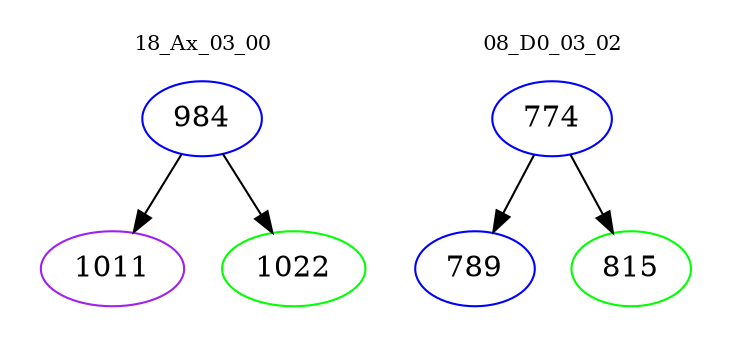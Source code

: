digraph{
subgraph cluster_0 {
color = white
label = "18_Ax_03_00";
fontsize=10;
T0_984 [label="984", color="blue"]
T0_984 -> T0_1011 [color="black"]
T0_1011 [label="1011", color="purple"]
T0_984 -> T0_1022 [color="black"]
T0_1022 [label="1022", color="green"]
}
subgraph cluster_1 {
color = white
label = "08_D0_03_02";
fontsize=10;
T1_774 [label="774", color="blue"]
T1_774 -> T1_789 [color="black"]
T1_789 [label="789", color="blue"]
T1_774 -> T1_815 [color="black"]
T1_815 [label="815", color="green"]
}
}
